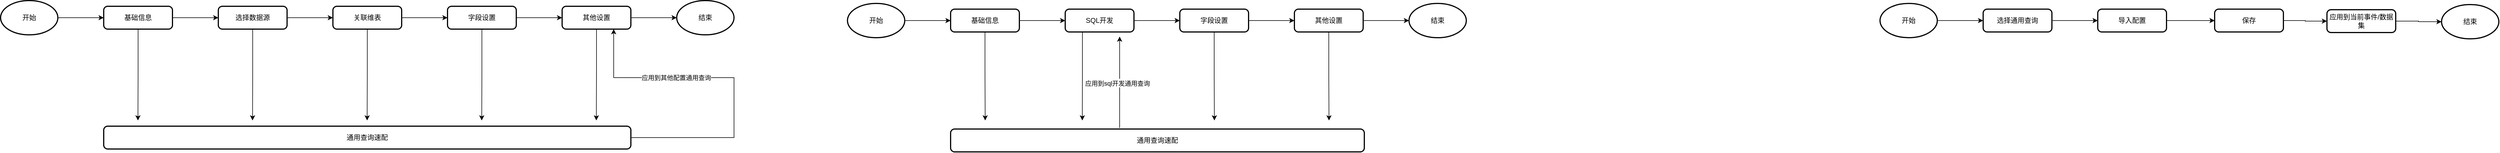 <mxfile version="24.7.7">
  <diagram name="第 1 页" id="4tdd5TN2pwOT4JvmbOgw">
    <mxGraphModel dx="3232" dy="842" grid="1" gridSize="10" guides="1" tooltips="1" connect="1" arrows="1" fold="1" page="1" pageScale="1" pageWidth="827" pageHeight="1169" math="0" shadow="0">
      <root>
        <mxCell id="0" />
        <mxCell id="1" parent="0" />
        <mxCell id="7m3Vu78-JB6gVAxVATcC-15" style="edgeStyle=orthogonalEdgeStyle;rounded=0;orthogonalLoop=1;jettySize=auto;html=1;exitX=1;exitY=0.5;exitDx=0;exitDy=0;entryX=0;entryY=0.5;entryDx=0;entryDy=0;" edge="1" parent="1" source="7m3Vu78-JB6gVAxVATcC-4" target="7m3Vu78-JB6gVAxVATcC-8">
          <mxGeometry relative="1" as="geometry" />
        </mxCell>
        <mxCell id="7m3Vu78-JB6gVAxVATcC-65" style="edgeStyle=orthogonalEdgeStyle;rounded=0;orthogonalLoop=1;jettySize=auto;html=1;exitX=0.5;exitY=1;exitDx=0;exitDy=0;" edge="1" parent="1" source="7m3Vu78-JB6gVAxVATcC-4">
          <mxGeometry relative="1" as="geometry">
            <mxPoint x="-1300.286" y="660" as="targetPoint" />
          </mxGeometry>
        </mxCell>
        <mxCell id="7m3Vu78-JB6gVAxVATcC-4" value="基础信息" style="rounded=1;whiteSpace=wrap;html=1;absoluteArcSize=1;arcSize=14;strokeWidth=2;" vertex="1" parent="1">
          <mxGeometry x="-1360" y="460" width="120" height="40" as="geometry" />
        </mxCell>
        <mxCell id="7m3Vu78-JB6gVAxVATcC-69" style="edgeStyle=orthogonalEdgeStyle;rounded=0;orthogonalLoop=1;jettySize=auto;html=1;exitX=0.5;exitY=1;exitDx=0;exitDy=0;" edge="1" parent="1" source="7m3Vu78-JB6gVAxVATcC-7">
          <mxGeometry relative="1" as="geometry">
            <mxPoint x="-500.286" y="660" as="targetPoint" />
          </mxGeometry>
        </mxCell>
        <mxCell id="7m3Vu78-JB6gVAxVATcC-7" value="其他设置" style="rounded=1;whiteSpace=wrap;html=1;absoluteArcSize=1;arcSize=14;strokeWidth=2;" vertex="1" parent="1">
          <mxGeometry x="-560" y="460" width="120" height="40" as="geometry" />
        </mxCell>
        <mxCell id="7m3Vu78-JB6gVAxVATcC-63" style="edgeStyle=orthogonalEdgeStyle;rounded=0;orthogonalLoop=1;jettySize=auto;html=1;exitX=1;exitY=0.5;exitDx=0;exitDy=0;entryX=0;entryY=0.5;entryDx=0;entryDy=0;" edge="1" parent="1" source="7m3Vu78-JB6gVAxVATcC-8" target="7m3Vu78-JB6gVAxVATcC-62">
          <mxGeometry relative="1" as="geometry" />
        </mxCell>
        <mxCell id="7m3Vu78-JB6gVAxVATcC-66" style="edgeStyle=orthogonalEdgeStyle;rounded=0;orthogonalLoop=1;jettySize=auto;html=1;exitX=0.5;exitY=1;exitDx=0;exitDy=0;" edge="1" parent="1" source="7m3Vu78-JB6gVAxVATcC-8">
          <mxGeometry relative="1" as="geometry">
            <mxPoint x="-1100.286" y="660" as="targetPoint" />
          </mxGeometry>
        </mxCell>
        <mxCell id="7m3Vu78-JB6gVAxVATcC-8" value="选择数据源" style="rounded=1;whiteSpace=wrap;html=1;absoluteArcSize=1;arcSize=14;strokeWidth=2;" vertex="1" parent="1">
          <mxGeometry x="-1160" y="460" width="120" height="40" as="geometry" />
        </mxCell>
        <mxCell id="7m3Vu78-JB6gVAxVATcC-18" style="edgeStyle=orthogonalEdgeStyle;rounded=0;orthogonalLoop=1;jettySize=auto;html=1;exitX=1;exitY=0.5;exitDx=0;exitDy=0;entryX=0;entryY=0.5;entryDx=0;entryDy=0;" edge="1" parent="1" source="7m3Vu78-JB6gVAxVATcC-9" target="7m3Vu78-JB6gVAxVATcC-7">
          <mxGeometry relative="1" as="geometry" />
        </mxCell>
        <mxCell id="7m3Vu78-JB6gVAxVATcC-68" style="edgeStyle=orthogonalEdgeStyle;rounded=0;orthogonalLoop=1;jettySize=auto;html=1;exitX=0.5;exitY=1;exitDx=0;exitDy=0;" edge="1" parent="1" source="7m3Vu78-JB6gVAxVATcC-9">
          <mxGeometry relative="1" as="geometry">
            <mxPoint x="-700.286" y="660" as="targetPoint" />
          </mxGeometry>
        </mxCell>
        <mxCell id="7m3Vu78-JB6gVAxVATcC-9" value="字段设置" style="rounded=1;whiteSpace=wrap;html=1;absoluteArcSize=1;arcSize=14;strokeWidth=2;" vertex="1" parent="1">
          <mxGeometry x="-760" y="460" width="120" height="40" as="geometry" />
        </mxCell>
        <mxCell id="7m3Vu78-JB6gVAxVATcC-11" value="结束" style="strokeWidth=2;html=1;shape=mxgraph.flowchart.start_1;whiteSpace=wrap;" vertex="1" parent="1">
          <mxGeometry x="-360" y="450" width="100" height="60" as="geometry" />
        </mxCell>
        <mxCell id="7m3Vu78-JB6gVAxVATcC-71" style="edgeStyle=orthogonalEdgeStyle;rounded=0;orthogonalLoop=1;jettySize=auto;html=1;exitX=1;exitY=0.5;exitDx=0;exitDy=0;entryX=0.75;entryY=1;entryDx=0;entryDy=0;" edge="1" parent="1" source="7m3Vu78-JB6gVAxVATcC-22" target="7m3Vu78-JB6gVAxVATcC-7">
          <mxGeometry relative="1" as="geometry">
            <Array as="points">
              <mxPoint x="-260" y="690" />
              <mxPoint x="-260" y="585" />
              <mxPoint x="-470" y="585" />
            </Array>
          </mxGeometry>
        </mxCell>
        <mxCell id="7m3Vu78-JB6gVAxVATcC-72" value="应用到其他配置通用查询" style="edgeLabel;html=1;align=center;verticalAlign=middle;resizable=0;points=[];" vertex="1" connectable="0" parent="7m3Vu78-JB6gVAxVATcC-71">
          <mxGeometry x="0.286" y="1" relative="1" as="geometry">
            <mxPoint x="-13" y="-1" as="offset" />
          </mxGeometry>
        </mxCell>
        <mxCell id="7m3Vu78-JB6gVAxVATcC-22" value="通用查询速配" style="rounded=1;whiteSpace=wrap;html=1;absoluteArcSize=1;arcSize=14;strokeWidth=2;" vertex="1" parent="1">
          <mxGeometry x="-1360" y="670" width="920" height="40" as="geometry" />
        </mxCell>
        <mxCell id="7m3Vu78-JB6gVAxVATcC-30" style="edgeStyle=orthogonalEdgeStyle;rounded=0;orthogonalLoop=1;jettySize=auto;html=1;exitX=1;exitY=0.5;exitDx=0;exitDy=0;exitPerimeter=0;entryX=0;entryY=0.5;entryDx=0;entryDy=0;" edge="1" parent="1" source="7m3Vu78-JB6gVAxVATcC-28" target="7m3Vu78-JB6gVAxVATcC-4">
          <mxGeometry relative="1" as="geometry" />
        </mxCell>
        <mxCell id="7m3Vu78-JB6gVAxVATcC-28" value="开始" style="strokeWidth=2;html=1;shape=mxgraph.flowchart.start_1;whiteSpace=wrap;" vertex="1" parent="1">
          <mxGeometry x="-1540" y="450" width="100" height="60" as="geometry" />
        </mxCell>
        <mxCell id="7m3Vu78-JB6gVAxVATcC-36" style="edgeStyle=orthogonalEdgeStyle;rounded=0;orthogonalLoop=1;jettySize=auto;html=1;exitX=1;exitY=0.5;exitDx=0;exitDy=0;entryX=0;entryY=0.5;entryDx=0;entryDy=0;entryPerimeter=0;" edge="1" parent="1" source="7m3Vu78-JB6gVAxVATcC-7" target="7m3Vu78-JB6gVAxVATcC-11">
          <mxGeometry relative="1" as="geometry" />
        </mxCell>
        <mxCell id="7m3Vu78-JB6gVAxVATcC-39" style="edgeStyle=orthogonalEdgeStyle;rounded=0;orthogonalLoop=1;jettySize=auto;html=1;exitX=1;exitY=0.5;exitDx=0;exitDy=0;entryX=0;entryY=0.5;entryDx=0;entryDy=0;" edge="1" parent="1" source="7m3Vu78-JB6gVAxVATcC-40" target="7m3Vu78-JB6gVAxVATcC-44">
          <mxGeometry relative="1" as="geometry" />
        </mxCell>
        <mxCell id="7m3Vu78-JB6gVAxVATcC-80" style="edgeStyle=orthogonalEdgeStyle;rounded=0;orthogonalLoop=1;jettySize=auto;html=1;exitX=0.5;exitY=1;exitDx=0;exitDy=0;" edge="1" parent="1" source="7m3Vu78-JB6gVAxVATcC-40">
          <mxGeometry relative="1" as="geometry">
            <mxPoint x="178.368" y="660" as="targetPoint" />
          </mxGeometry>
        </mxCell>
        <mxCell id="7m3Vu78-JB6gVAxVATcC-40" value="基础信息" style="rounded=1;whiteSpace=wrap;html=1;absoluteArcSize=1;arcSize=14;strokeWidth=2;" vertex="1" parent="1">
          <mxGeometry x="118" y="465" width="120" height="40" as="geometry" />
        </mxCell>
        <mxCell id="7m3Vu78-JB6gVAxVATcC-82" style="edgeStyle=orthogonalEdgeStyle;rounded=0;orthogonalLoop=1;jettySize=auto;html=1;exitX=0.5;exitY=1;exitDx=0;exitDy=0;" edge="1" parent="1" source="7m3Vu78-JB6gVAxVATcC-41">
          <mxGeometry relative="1" as="geometry">
            <mxPoint x="778.368" y="660" as="targetPoint" />
          </mxGeometry>
        </mxCell>
        <mxCell id="7m3Vu78-JB6gVAxVATcC-41" value="其他设置" style="rounded=1;whiteSpace=wrap;html=1;absoluteArcSize=1;arcSize=14;strokeWidth=2;" vertex="1" parent="1">
          <mxGeometry x="718" y="465" width="120" height="40" as="geometry" />
        </mxCell>
        <mxCell id="7m3Vu78-JB6gVAxVATcC-42" style="edgeStyle=orthogonalEdgeStyle;rounded=0;orthogonalLoop=1;jettySize=auto;html=1;exitX=1;exitY=0.5;exitDx=0;exitDy=0;entryX=0;entryY=0.5;entryDx=0;entryDy=0;" edge="1" parent="1" source="7m3Vu78-JB6gVAxVATcC-44" target="7m3Vu78-JB6gVAxVATcC-46">
          <mxGeometry relative="1" as="geometry" />
        </mxCell>
        <mxCell id="7m3Vu78-JB6gVAxVATcC-79" style="edgeStyle=orthogonalEdgeStyle;rounded=0;orthogonalLoop=1;jettySize=auto;html=1;exitX=0.25;exitY=1;exitDx=0;exitDy=0;" edge="1" parent="1" source="7m3Vu78-JB6gVAxVATcC-44">
          <mxGeometry relative="1" as="geometry">
            <mxPoint x="347.842" y="660" as="targetPoint" />
          </mxGeometry>
        </mxCell>
        <mxCell id="7m3Vu78-JB6gVAxVATcC-44" value="SQL开发" style="rounded=1;whiteSpace=wrap;html=1;absoluteArcSize=1;arcSize=14;strokeWidth=2;" vertex="1" parent="1">
          <mxGeometry x="318" y="465" width="120" height="40" as="geometry" />
        </mxCell>
        <mxCell id="7m3Vu78-JB6gVAxVATcC-45" style="edgeStyle=orthogonalEdgeStyle;rounded=0;orthogonalLoop=1;jettySize=auto;html=1;exitX=1;exitY=0.5;exitDx=0;exitDy=0;entryX=0;entryY=0.5;entryDx=0;entryDy=0;" edge="1" parent="1" source="7m3Vu78-JB6gVAxVATcC-46" target="7m3Vu78-JB6gVAxVATcC-41">
          <mxGeometry relative="1" as="geometry" />
        </mxCell>
        <mxCell id="7m3Vu78-JB6gVAxVATcC-81" style="edgeStyle=orthogonalEdgeStyle;rounded=0;orthogonalLoop=1;jettySize=auto;html=1;exitX=0.5;exitY=1;exitDx=0;exitDy=0;" edge="1" parent="1" source="7m3Vu78-JB6gVAxVATcC-46">
          <mxGeometry relative="1" as="geometry">
            <mxPoint x="578.368" y="660" as="targetPoint" />
          </mxGeometry>
        </mxCell>
        <mxCell id="7m3Vu78-JB6gVAxVATcC-46" value="字段设置" style="rounded=1;whiteSpace=wrap;html=1;absoluteArcSize=1;arcSize=14;strokeWidth=2;" vertex="1" parent="1">
          <mxGeometry x="518" y="465" width="120" height="40" as="geometry" />
        </mxCell>
        <mxCell id="7m3Vu78-JB6gVAxVATcC-47" value="结束" style="strokeWidth=2;html=1;shape=mxgraph.flowchart.start_1;whiteSpace=wrap;" vertex="1" parent="1">
          <mxGeometry x="918" y="455" width="100" height="60" as="geometry" />
        </mxCell>
        <mxCell id="7m3Vu78-JB6gVAxVATcC-50" value="通用查询速配" style="rounded=1;whiteSpace=wrap;html=1;absoluteArcSize=1;arcSize=14;strokeWidth=2;" vertex="1" parent="1">
          <mxGeometry x="118" y="675" width="722" height="40" as="geometry" />
        </mxCell>
        <mxCell id="7m3Vu78-JB6gVAxVATcC-51" style="edgeStyle=orthogonalEdgeStyle;rounded=0;orthogonalLoop=1;jettySize=auto;html=1;exitX=1;exitY=0.5;exitDx=0;exitDy=0;exitPerimeter=0;entryX=0;entryY=0.5;entryDx=0;entryDy=0;" edge="1" parent="1" source="7m3Vu78-JB6gVAxVATcC-52" target="7m3Vu78-JB6gVAxVATcC-40">
          <mxGeometry relative="1" as="geometry" />
        </mxCell>
        <mxCell id="7m3Vu78-JB6gVAxVATcC-52" value="开始" style="strokeWidth=2;html=1;shape=mxgraph.flowchart.start_1;whiteSpace=wrap;" vertex="1" parent="1">
          <mxGeometry x="-62" y="455" width="100" height="60" as="geometry" />
        </mxCell>
        <mxCell id="7m3Vu78-JB6gVAxVATcC-54" style="edgeStyle=orthogonalEdgeStyle;rounded=0;orthogonalLoop=1;jettySize=auto;html=1;exitX=1;exitY=0.5;exitDx=0;exitDy=0;entryX=0;entryY=0.5;entryDx=0;entryDy=0;entryPerimeter=0;" edge="1" parent="1" source="7m3Vu78-JB6gVAxVATcC-41" target="7m3Vu78-JB6gVAxVATcC-47">
          <mxGeometry relative="1" as="geometry" />
        </mxCell>
        <mxCell id="7m3Vu78-JB6gVAxVATcC-64" style="edgeStyle=orthogonalEdgeStyle;rounded=0;orthogonalLoop=1;jettySize=auto;html=1;exitX=1;exitY=0.5;exitDx=0;exitDy=0;entryX=0;entryY=0.5;entryDx=0;entryDy=0;" edge="1" parent="1" source="7m3Vu78-JB6gVAxVATcC-62" target="7m3Vu78-JB6gVAxVATcC-9">
          <mxGeometry relative="1" as="geometry" />
        </mxCell>
        <mxCell id="7m3Vu78-JB6gVAxVATcC-67" style="edgeStyle=orthogonalEdgeStyle;rounded=0;orthogonalLoop=1;jettySize=auto;html=1;exitX=0.5;exitY=1;exitDx=0;exitDy=0;" edge="1" parent="1" source="7m3Vu78-JB6gVAxVATcC-62">
          <mxGeometry relative="1" as="geometry">
            <mxPoint x="-900.286" y="660" as="targetPoint" />
          </mxGeometry>
        </mxCell>
        <mxCell id="7m3Vu78-JB6gVAxVATcC-62" value="关联维表" style="rounded=1;whiteSpace=wrap;html=1;absoluteArcSize=1;arcSize=14;strokeWidth=2;" vertex="1" parent="1">
          <mxGeometry x="-960" y="460" width="120" height="40" as="geometry" />
        </mxCell>
        <mxCell id="7m3Vu78-JB6gVAxVATcC-75" value="" style="edgeStyle=none;orthogonalLoop=1;jettySize=auto;html=1;rounded=0;" edge="1" parent="1">
          <mxGeometry width="80" relative="1" as="geometry">
            <mxPoint x="413" y="673" as="sourcePoint" />
            <mxPoint x="413" y="513" as="targetPoint" />
            <Array as="points" />
          </mxGeometry>
        </mxCell>
        <mxCell id="7m3Vu78-JB6gVAxVATcC-76" value="Text" style="edgeLabel;html=1;align=center;verticalAlign=middle;resizable=0;points=[];" vertex="1" connectable="0" parent="7m3Vu78-JB6gVAxVATcC-75">
          <mxGeometry x="0.006" y="3" relative="1" as="geometry">
            <mxPoint as="offset" />
          </mxGeometry>
        </mxCell>
        <mxCell id="7m3Vu78-JB6gVAxVATcC-78" value="应用到sql开发通用查询" style="edgeLabel;html=1;align=center;verticalAlign=middle;resizable=0;points=[];" vertex="1" connectable="0" parent="7m3Vu78-JB6gVAxVATcC-75">
          <mxGeometry x="-0.02" y="4" relative="1" as="geometry">
            <mxPoint as="offset" />
          </mxGeometry>
        </mxCell>
        <mxCell id="7m3Vu78-JB6gVAxVATcC-110" style="edgeStyle=orthogonalEdgeStyle;rounded=0;orthogonalLoop=1;jettySize=auto;html=1;exitX=1;exitY=0.5;exitDx=0;exitDy=0;exitPerimeter=0;entryX=0;entryY=0.5;entryDx=0;entryDy=0;" edge="1" parent="1" source="7m3Vu78-JB6gVAxVATcC-102" target="7m3Vu78-JB6gVAxVATcC-103">
          <mxGeometry relative="1" as="geometry" />
        </mxCell>
        <mxCell id="7m3Vu78-JB6gVAxVATcC-102" value="开始" style="strokeWidth=2;html=1;shape=mxgraph.flowchart.start_1;whiteSpace=wrap;" vertex="1" parent="1">
          <mxGeometry x="1740" y="455" width="100" height="60" as="geometry" />
        </mxCell>
        <mxCell id="7m3Vu78-JB6gVAxVATcC-111" style="edgeStyle=orthogonalEdgeStyle;rounded=0;orthogonalLoop=1;jettySize=auto;html=1;exitX=1;exitY=0.5;exitDx=0;exitDy=0;entryX=0;entryY=0.5;entryDx=0;entryDy=0;" edge="1" parent="1" source="7m3Vu78-JB6gVAxVATcC-103" target="7m3Vu78-JB6gVAxVATcC-104">
          <mxGeometry relative="1" as="geometry" />
        </mxCell>
        <mxCell id="7m3Vu78-JB6gVAxVATcC-103" value="选择通用查询" style="rounded=1;whiteSpace=wrap;html=1;absoluteArcSize=1;arcSize=14;strokeWidth=2;" vertex="1" parent="1">
          <mxGeometry x="1920" y="465" width="120" height="40" as="geometry" />
        </mxCell>
        <mxCell id="7m3Vu78-JB6gVAxVATcC-112" style="edgeStyle=orthogonalEdgeStyle;rounded=0;orthogonalLoop=1;jettySize=auto;html=1;exitX=1;exitY=0.5;exitDx=0;exitDy=0;entryX=0;entryY=0.5;entryDx=0;entryDy=0;" edge="1" parent="1" source="7m3Vu78-JB6gVAxVATcC-104" target="7m3Vu78-JB6gVAxVATcC-108">
          <mxGeometry relative="1" as="geometry" />
        </mxCell>
        <mxCell id="7m3Vu78-JB6gVAxVATcC-104" value="导入配置" style="rounded=1;whiteSpace=wrap;html=1;absoluteArcSize=1;arcSize=14;strokeWidth=2;" vertex="1" parent="1">
          <mxGeometry x="2120" y="465" width="120" height="40" as="geometry" />
        </mxCell>
        <mxCell id="7m3Vu78-JB6gVAxVATcC-106" value="应用到当前事件/数据集" style="rounded=1;whiteSpace=wrap;html=1;absoluteArcSize=1;arcSize=14;strokeWidth=2;" vertex="1" parent="1">
          <mxGeometry x="2520" y="466" width="120" height="40" as="geometry" />
        </mxCell>
        <mxCell id="7m3Vu78-JB6gVAxVATcC-115" style="edgeStyle=orthogonalEdgeStyle;rounded=0;orthogonalLoop=1;jettySize=auto;html=1;exitX=1;exitY=0.5;exitDx=0;exitDy=0;entryX=0;entryY=0.5;entryDx=0;entryDy=0;" edge="1" parent="1" source="7m3Vu78-JB6gVAxVATcC-108" target="7m3Vu78-JB6gVAxVATcC-106">
          <mxGeometry relative="1" as="geometry" />
        </mxCell>
        <mxCell id="7m3Vu78-JB6gVAxVATcC-108" value="保存" style="rounded=1;whiteSpace=wrap;html=1;absoluteArcSize=1;arcSize=14;strokeWidth=2;" vertex="1" parent="1">
          <mxGeometry x="2324" y="465" width="120" height="40" as="geometry" />
        </mxCell>
        <mxCell id="7m3Vu78-JB6gVAxVATcC-109" value="结束" style="strokeWidth=2;html=1;shape=mxgraph.flowchart.start_1;whiteSpace=wrap;" vertex="1" parent="1">
          <mxGeometry x="2720" y="457" width="100" height="60" as="geometry" />
        </mxCell>
        <mxCell id="7m3Vu78-JB6gVAxVATcC-114" style="edgeStyle=orthogonalEdgeStyle;rounded=0;orthogonalLoop=1;jettySize=auto;html=1;exitX=1;exitY=0.5;exitDx=0;exitDy=0;entryX=0;entryY=0.5;entryDx=0;entryDy=0;entryPerimeter=0;" edge="1" parent="1" source="7m3Vu78-JB6gVAxVATcC-106" target="7m3Vu78-JB6gVAxVATcC-109">
          <mxGeometry relative="1" as="geometry" />
        </mxCell>
      </root>
    </mxGraphModel>
  </diagram>
</mxfile>
